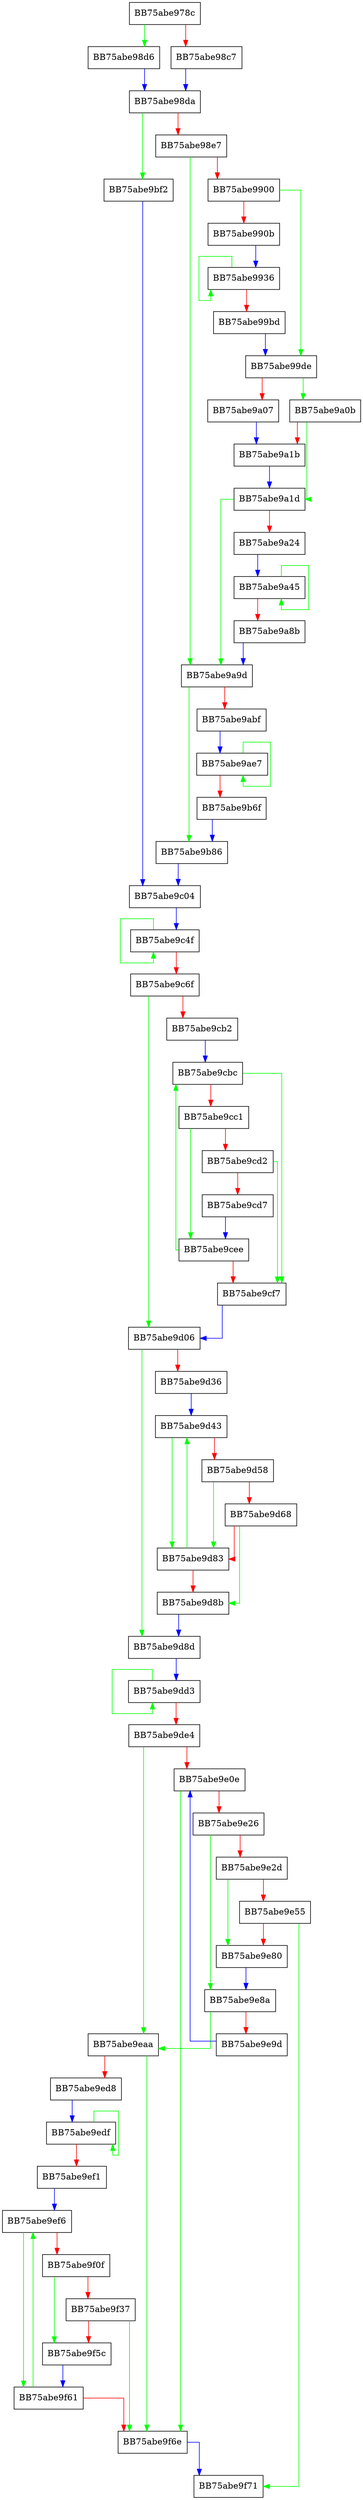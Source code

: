 digraph ZSTD_RowFindBestMatch_dedicatedDictSearch_6_6 {
  node [shape="box"];
  graph [splines=ortho];
  BB75abe978c -> BB75abe98d6 [color="green"];
  BB75abe978c -> BB75abe98c7 [color="red"];
  BB75abe98c7 -> BB75abe98da [color="blue"];
  BB75abe98d6 -> BB75abe98da [color="blue"];
  BB75abe98da -> BB75abe9bf2 [color="green"];
  BB75abe98da -> BB75abe98e7 [color="red"];
  BB75abe98e7 -> BB75abe9a9d [color="green"];
  BB75abe98e7 -> BB75abe9900 [color="red"];
  BB75abe9900 -> BB75abe99de [color="green"];
  BB75abe9900 -> BB75abe990b [color="red"];
  BB75abe990b -> BB75abe9936 [color="blue"];
  BB75abe9936 -> BB75abe9936 [color="green"];
  BB75abe9936 -> BB75abe99bd [color="red"];
  BB75abe99bd -> BB75abe99de [color="blue"];
  BB75abe99de -> BB75abe9a0b [color="green"];
  BB75abe99de -> BB75abe9a07 [color="red"];
  BB75abe9a07 -> BB75abe9a1b [color="blue"];
  BB75abe9a0b -> BB75abe9a1d [color="green"];
  BB75abe9a0b -> BB75abe9a1b [color="red"];
  BB75abe9a1b -> BB75abe9a1d [color="blue"];
  BB75abe9a1d -> BB75abe9a9d [color="green"];
  BB75abe9a1d -> BB75abe9a24 [color="red"];
  BB75abe9a24 -> BB75abe9a45 [color="blue"];
  BB75abe9a45 -> BB75abe9a45 [color="green"];
  BB75abe9a45 -> BB75abe9a8b [color="red"];
  BB75abe9a8b -> BB75abe9a9d [color="blue"];
  BB75abe9a9d -> BB75abe9b86 [color="green"];
  BB75abe9a9d -> BB75abe9abf [color="red"];
  BB75abe9abf -> BB75abe9ae7 [color="blue"];
  BB75abe9ae7 -> BB75abe9ae7 [color="green"];
  BB75abe9ae7 -> BB75abe9b6f [color="red"];
  BB75abe9b6f -> BB75abe9b86 [color="blue"];
  BB75abe9b86 -> BB75abe9c04 [color="blue"];
  BB75abe9bf2 -> BB75abe9c04 [color="blue"];
  BB75abe9c04 -> BB75abe9c4f [color="blue"];
  BB75abe9c4f -> BB75abe9c4f [color="green"];
  BB75abe9c4f -> BB75abe9c6f [color="red"];
  BB75abe9c6f -> BB75abe9d06 [color="green"];
  BB75abe9c6f -> BB75abe9cb2 [color="red"];
  BB75abe9cb2 -> BB75abe9cbc [color="blue"];
  BB75abe9cbc -> BB75abe9cf7 [color="green"];
  BB75abe9cbc -> BB75abe9cc1 [color="red"];
  BB75abe9cc1 -> BB75abe9cee [color="green"];
  BB75abe9cc1 -> BB75abe9cd2 [color="red"];
  BB75abe9cd2 -> BB75abe9cf7 [color="green"];
  BB75abe9cd2 -> BB75abe9cd7 [color="red"];
  BB75abe9cd7 -> BB75abe9cee [color="blue"];
  BB75abe9cee -> BB75abe9cbc [color="green"];
  BB75abe9cee -> BB75abe9cf7 [color="red"];
  BB75abe9cf7 -> BB75abe9d06 [color="blue"];
  BB75abe9d06 -> BB75abe9d8d [color="green"];
  BB75abe9d06 -> BB75abe9d36 [color="red"];
  BB75abe9d36 -> BB75abe9d43 [color="blue"];
  BB75abe9d43 -> BB75abe9d83 [color="green"];
  BB75abe9d43 -> BB75abe9d58 [color="red"];
  BB75abe9d58 -> BB75abe9d83 [color="green"];
  BB75abe9d58 -> BB75abe9d68 [color="red"];
  BB75abe9d68 -> BB75abe9d8b [color="green"];
  BB75abe9d68 -> BB75abe9d83 [color="red"];
  BB75abe9d83 -> BB75abe9d43 [color="green"];
  BB75abe9d83 -> BB75abe9d8b [color="red"];
  BB75abe9d8b -> BB75abe9d8d [color="blue"];
  BB75abe9d8d -> BB75abe9dd3 [color="blue"];
  BB75abe9dd3 -> BB75abe9dd3 [color="green"];
  BB75abe9dd3 -> BB75abe9de4 [color="red"];
  BB75abe9de4 -> BB75abe9eaa [color="green"];
  BB75abe9de4 -> BB75abe9e0e [color="red"];
  BB75abe9e0e -> BB75abe9f6e [color="green"];
  BB75abe9e0e -> BB75abe9e26 [color="red"];
  BB75abe9e26 -> BB75abe9e8a [color="green"];
  BB75abe9e26 -> BB75abe9e2d [color="red"];
  BB75abe9e2d -> BB75abe9e80 [color="green"];
  BB75abe9e2d -> BB75abe9e55 [color="red"];
  BB75abe9e55 -> BB75abe9f71 [color="green"];
  BB75abe9e55 -> BB75abe9e80 [color="red"];
  BB75abe9e80 -> BB75abe9e8a [color="blue"];
  BB75abe9e8a -> BB75abe9eaa [color="green"];
  BB75abe9e8a -> BB75abe9e9d [color="red"];
  BB75abe9e9d -> BB75abe9e0e [color="blue"];
  BB75abe9eaa -> BB75abe9f6e [color="green"];
  BB75abe9eaa -> BB75abe9ed8 [color="red"];
  BB75abe9ed8 -> BB75abe9edf [color="blue"];
  BB75abe9edf -> BB75abe9edf [color="green"];
  BB75abe9edf -> BB75abe9ef1 [color="red"];
  BB75abe9ef1 -> BB75abe9ef6 [color="blue"];
  BB75abe9ef6 -> BB75abe9f61 [color="green"];
  BB75abe9ef6 -> BB75abe9f0f [color="red"];
  BB75abe9f0f -> BB75abe9f5c [color="green"];
  BB75abe9f0f -> BB75abe9f37 [color="red"];
  BB75abe9f37 -> BB75abe9f6e [color="green"];
  BB75abe9f37 -> BB75abe9f5c [color="red"];
  BB75abe9f5c -> BB75abe9f61 [color="blue"];
  BB75abe9f61 -> BB75abe9ef6 [color="green"];
  BB75abe9f61 -> BB75abe9f6e [color="red"];
  BB75abe9f6e -> BB75abe9f71 [color="blue"];
}